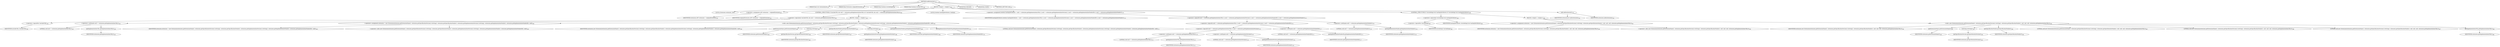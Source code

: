 digraph "addExtension" {  
"281" [label = <(METHOD,addExtension)<SUB>157</SUB>> ]
"282" [label = <(PARAM,final List extensionList)<SUB>157</SUB>> ]
"283" [label = <(PARAM,final Extension originalExtension)<SUB>158</SUB>> ]
"284" [label = <(PARAM,final boolean includeImpl)<SUB>159</SUB>> ]
"285" [label = <(PARAM,final boolean includeURL)<SUB>160</SUB>> ]
"286" [label = <(BLOCK,&lt;empty&gt;,&lt;empty&gt;)<SUB>160</SUB>> ]
"12" [label = <(LOCAL,Extension extension: ANY)> ]
"287" [label = <(&lt;operator&gt;.assignment,ANY extension = originalExtension)<SUB>161</SUB>> ]
"288" [label = <(IDENTIFIER,extension,ANY extension = originalExtension)<SUB>161</SUB>> ]
"289" [label = <(IDENTIFIER,originalExtension,ANY extension = originalExtension)<SUB>161</SUB>> ]
"290" [label = <(CONTROL_STRUCTURE,if (!includeURL &amp;&amp; null != extension.getImplementationURL()),if (!includeURL &amp;&amp; null != extension.getImplementationURL()))<SUB>162</SUB>> ]
"291" [label = <(&lt;operator&gt;.logicalAnd,!includeURL &amp;&amp; null != extension.getImplementationURL())<SUB>162</SUB>> ]
"292" [label = <(&lt;operator&gt;.logicalNot,!includeURL)<SUB>162</SUB>> ]
"293" [label = <(IDENTIFIER,includeURL,!includeURL)<SUB>162</SUB>> ]
"294" [label = <(&lt;operator&gt;.notEquals,null != extension.getImplementationURL())<SUB>163</SUB>> ]
"295" [label = <(LITERAL,null,null != extension.getImplementationURL())<SUB>163</SUB>> ]
"296" [label = <(getImplementationURL,getImplementationURL())<SUB>163</SUB>> ]
"297" [label = <(IDENTIFIER,extension,getImplementationURL())<SUB>163</SUB>> ]
"298" [label = <(BLOCK,&lt;empty&gt;,&lt;empty&gt;)<SUB>163</SUB>> ]
"299" [label = <(&lt;operator&gt;.assignment,extension = new Extension(extension.getExtensionName(), extension.getSpecificationVersion().toString(), extension.getSpecificationVendor(), extension.getImplementationVersion().toString(), extension.getImplementationVendor(), extension.getImplementationVendorID(), null))<SUB>164</SUB>> ]
"300" [label = <(IDENTIFIER,extension,extension = new Extension(extension.getExtensionName(), extension.getSpecificationVersion().toString(), extension.getSpecificationVendor(), extension.getImplementationVersion().toString(), extension.getImplementationVendor(), extension.getImplementationVendorID(), null))<SUB>164</SUB>> ]
"301" [label = <(&lt;operator&gt;.alloc,new Extension(extension.getExtensionName(), extension.getSpecificationVersion().toString(), extension.getSpecificationVendor(), extension.getImplementationVersion().toString(), extension.getImplementationVendor(), extension.getImplementationVendorID(), null))<SUB>165</SUB>> ]
"302" [label = <(&lt;init&gt;,new Extension(extension.getExtensionName(), extension.getSpecificationVersion().toString(), extension.getSpecificationVendor(), extension.getImplementationVersion().toString(), extension.getImplementationVendor(), extension.getImplementationVendorID(), null))<SUB>165</SUB>> ]
"11" [label = <(IDENTIFIER,extension,new Extension(extension.getExtensionName(), extension.getSpecificationVersion().toString(), extension.getSpecificationVendor(), extension.getImplementationVersion().toString(), extension.getImplementationVendor(), extension.getImplementationVendorID(), null))<SUB>164</SUB>> ]
"303" [label = <(getExtensionName,getExtensionName())<SUB>165</SUB>> ]
"304" [label = <(IDENTIFIER,extension,getExtensionName())<SUB>165</SUB>> ]
"305" [label = <(toString,toString())<SUB>166</SUB>> ]
"306" [label = <(getSpecificationVersion,getSpecificationVersion())<SUB>166</SUB>> ]
"307" [label = <(IDENTIFIER,extension,getSpecificationVersion())<SUB>166</SUB>> ]
"308" [label = <(getSpecificationVendor,getSpecificationVendor())<SUB>167</SUB>> ]
"309" [label = <(IDENTIFIER,extension,getSpecificationVendor())<SUB>167</SUB>> ]
"310" [label = <(toString,toString())<SUB>168</SUB>> ]
"311" [label = <(getImplementationVersion,getImplementationVersion())<SUB>168</SUB>> ]
"312" [label = <(IDENTIFIER,extension,getImplementationVersion())<SUB>168</SUB>> ]
"313" [label = <(getImplementationVendor,getImplementationVendor())<SUB>169</SUB>> ]
"314" [label = <(IDENTIFIER,extension,getImplementationVendor())<SUB>169</SUB>> ]
"315" [label = <(getImplementationVendorID,getImplementationVendorID())<SUB>170</SUB>> ]
"316" [label = <(IDENTIFIER,extension,getImplementationVendorID())<SUB>170</SUB>> ]
"317" [label = <(LITERAL,null,new Extension(extension.getExtensionName(), extension.getSpecificationVersion().toString(), extension.getSpecificationVendor(), extension.getImplementationVersion().toString(), extension.getImplementationVendor(), extension.getImplementationVendorID(), null))<SUB>171</SUB>> ]
"318" [label = <(LOCAL,boolean hasImplAttributes: boolean)> ]
"319" [label = <(&lt;operator&gt;.assignment,boolean hasImplAttributes = null != extension.getImplementationURL() || null != extension.getImplementationVersion() || null != extension.getImplementationVendorID() || null != extension.getImplementationVendor())<SUB>174</SUB>> ]
"320" [label = <(IDENTIFIER,hasImplAttributes,boolean hasImplAttributes = null != extension.getImplementationURL() || null != extension.getImplementationVersion() || null != extension.getImplementationVendorID() || null != extension.getImplementationVendor())<SUB>174</SUB>> ]
"321" [label = <(&lt;operator&gt;.logicalOr,null != extension.getImplementationURL() || null != extension.getImplementationVersion() || null != extension.getImplementationVendorID() || null != extension.getImplementationVendor())<SUB>175</SUB>> ]
"322" [label = <(&lt;operator&gt;.logicalOr,null != extension.getImplementationURL() || null != extension.getImplementationVersion() || null != extension.getImplementationVendorID())<SUB>175</SUB>> ]
"323" [label = <(&lt;operator&gt;.logicalOr,null != extension.getImplementationURL() || null != extension.getImplementationVersion())<SUB>175</SUB>> ]
"324" [label = <(&lt;operator&gt;.notEquals,null != extension.getImplementationURL())<SUB>175</SUB>> ]
"325" [label = <(LITERAL,null,null != extension.getImplementationURL())<SUB>175</SUB>> ]
"326" [label = <(getImplementationURL,getImplementationURL())<SUB>175</SUB>> ]
"327" [label = <(IDENTIFIER,extension,getImplementationURL())<SUB>175</SUB>> ]
"328" [label = <(&lt;operator&gt;.notEquals,null != extension.getImplementationVersion())<SUB>176</SUB>> ]
"329" [label = <(LITERAL,null,null != extension.getImplementationVersion())<SUB>176</SUB>> ]
"330" [label = <(getImplementationVersion,getImplementationVersion())<SUB>176</SUB>> ]
"331" [label = <(IDENTIFIER,extension,getImplementationVersion())<SUB>176</SUB>> ]
"332" [label = <(&lt;operator&gt;.notEquals,null != extension.getImplementationVendorID())<SUB>177</SUB>> ]
"333" [label = <(LITERAL,null,null != extension.getImplementationVendorID())<SUB>177</SUB>> ]
"334" [label = <(getImplementationVendorID,getImplementationVendorID())<SUB>177</SUB>> ]
"335" [label = <(IDENTIFIER,extension,getImplementationVendorID())<SUB>177</SUB>> ]
"336" [label = <(&lt;operator&gt;.notEquals,null != extension.getImplementationVendor())<SUB>178</SUB>> ]
"337" [label = <(LITERAL,null,null != extension.getImplementationVendor())<SUB>178</SUB>> ]
"338" [label = <(getImplementationVendor,getImplementationVendor())<SUB>178</SUB>> ]
"339" [label = <(IDENTIFIER,extension,getImplementationVendor())<SUB>178</SUB>> ]
"340" [label = <(CONTROL_STRUCTURE,if (!includeImpl &amp;&amp; hasImplAttributes),if (!includeImpl &amp;&amp; hasImplAttributes))<SUB>180</SUB>> ]
"341" [label = <(&lt;operator&gt;.logicalAnd,!includeImpl &amp;&amp; hasImplAttributes)<SUB>180</SUB>> ]
"342" [label = <(&lt;operator&gt;.logicalNot,!includeImpl)<SUB>180</SUB>> ]
"343" [label = <(IDENTIFIER,includeImpl,!includeImpl)<SUB>180</SUB>> ]
"344" [label = <(IDENTIFIER,hasImplAttributes,!includeImpl &amp;&amp; hasImplAttributes)<SUB>180</SUB>> ]
"345" [label = <(BLOCK,&lt;empty&gt;,&lt;empty&gt;)<SUB>180</SUB>> ]
"346" [label = <(&lt;operator&gt;.assignment,extension = new Extension(extension.getExtensionName(), extension.getSpecificationVersion().toString(), extension.getSpecificationVendor(), null, null, null, extension.getImplementationURL()))<SUB>181</SUB>> ]
"347" [label = <(IDENTIFIER,extension,extension = new Extension(extension.getExtensionName(), extension.getSpecificationVersion().toString(), extension.getSpecificationVendor(), null, null, null, extension.getImplementationURL()))<SUB>181</SUB>> ]
"348" [label = <(&lt;operator&gt;.alloc,new Extension(extension.getExtensionName(), extension.getSpecificationVersion().toString(), extension.getSpecificationVendor(), null, null, null, extension.getImplementationURL()))<SUB>182</SUB>> ]
"349" [label = <(&lt;init&gt;,new Extension(extension.getExtensionName(), extension.getSpecificationVersion().toString(), extension.getSpecificationVendor(), null, null, null, extension.getImplementationURL()))<SUB>182</SUB>> ]
"13" [label = <(IDENTIFIER,extension,new Extension(extension.getExtensionName(), extension.getSpecificationVersion().toString(), extension.getSpecificationVendor(), null, null, null, extension.getImplementationURL()))<SUB>181</SUB>> ]
"350" [label = <(getExtensionName,getExtensionName())<SUB>182</SUB>> ]
"351" [label = <(IDENTIFIER,extension,getExtensionName())<SUB>182</SUB>> ]
"352" [label = <(toString,toString())<SUB>183</SUB>> ]
"353" [label = <(getSpecificationVersion,getSpecificationVersion())<SUB>183</SUB>> ]
"354" [label = <(IDENTIFIER,extension,getSpecificationVersion())<SUB>183</SUB>> ]
"355" [label = <(getSpecificationVendor,getSpecificationVendor())<SUB>184</SUB>> ]
"356" [label = <(IDENTIFIER,extension,getSpecificationVendor())<SUB>184</SUB>> ]
"357" [label = <(LITERAL,null,new Extension(extension.getExtensionName(), extension.getSpecificationVersion().toString(), extension.getSpecificationVendor(), null, null, null, extension.getImplementationURL()))<SUB>185</SUB>> ]
"358" [label = <(LITERAL,null,new Extension(extension.getExtensionName(), extension.getSpecificationVersion().toString(), extension.getSpecificationVendor(), null, null, null, extension.getImplementationURL()))<SUB>186</SUB>> ]
"359" [label = <(LITERAL,null,new Extension(extension.getExtensionName(), extension.getSpecificationVersion().toString(), extension.getSpecificationVendor(), null, null, null, extension.getImplementationURL()))<SUB>187</SUB>> ]
"360" [label = <(getImplementationURL,getImplementationURL())<SUB>188</SUB>> ]
"361" [label = <(IDENTIFIER,extension,getImplementationURL())<SUB>188</SUB>> ]
"362" [label = <(add,add(extension))<SUB>191</SUB>> ]
"363" [label = <(IDENTIFIER,extensionList,add(extension))<SUB>191</SUB>> ]
"364" [label = <(IDENTIFIER,extension,add(extension))<SUB>191</SUB>> ]
"365" [label = <(MODIFIER,PRIVATE)> ]
"366" [label = <(MODIFIER,STATIC)> ]
"367" [label = <(METHOD_RETURN,void)<SUB>157</SUB>> ]
  "281" -> "282" 
  "281" -> "283" 
  "281" -> "284" 
  "281" -> "285" 
  "281" -> "286" 
  "281" -> "365" 
  "281" -> "366" 
  "281" -> "367" 
  "286" -> "12" 
  "286" -> "287" 
  "286" -> "290" 
  "286" -> "318" 
  "286" -> "319" 
  "286" -> "340" 
  "286" -> "362" 
  "287" -> "288" 
  "287" -> "289" 
  "290" -> "291" 
  "290" -> "298" 
  "291" -> "292" 
  "291" -> "294" 
  "292" -> "293" 
  "294" -> "295" 
  "294" -> "296" 
  "296" -> "297" 
  "298" -> "299" 
  "298" -> "302" 
  "299" -> "300" 
  "299" -> "301" 
  "302" -> "11" 
  "302" -> "303" 
  "302" -> "305" 
  "302" -> "308" 
  "302" -> "310" 
  "302" -> "313" 
  "302" -> "315" 
  "302" -> "317" 
  "303" -> "304" 
  "305" -> "306" 
  "306" -> "307" 
  "308" -> "309" 
  "310" -> "311" 
  "311" -> "312" 
  "313" -> "314" 
  "315" -> "316" 
  "319" -> "320" 
  "319" -> "321" 
  "321" -> "322" 
  "321" -> "336" 
  "322" -> "323" 
  "322" -> "332" 
  "323" -> "324" 
  "323" -> "328" 
  "324" -> "325" 
  "324" -> "326" 
  "326" -> "327" 
  "328" -> "329" 
  "328" -> "330" 
  "330" -> "331" 
  "332" -> "333" 
  "332" -> "334" 
  "334" -> "335" 
  "336" -> "337" 
  "336" -> "338" 
  "338" -> "339" 
  "340" -> "341" 
  "340" -> "345" 
  "341" -> "342" 
  "341" -> "344" 
  "342" -> "343" 
  "345" -> "346" 
  "345" -> "349" 
  "346" -> "347" 
  "346" -> "348" 
  "349" -> "13" 
  "349" -> "350" 
  "349" -> "352" 
  "349" -> "355" 
  "349" -> "357" 
  "349" -> "358" 
  "349" -> "359" 
  "349" -> "360" 
  "350" -> "351" 
  "352" -> "353" 
  "353" -> "354" 
  "355" -> "356" 
  "360" -> "361" 
  "362" -> "363" 
  "362" -> "364" 
}
